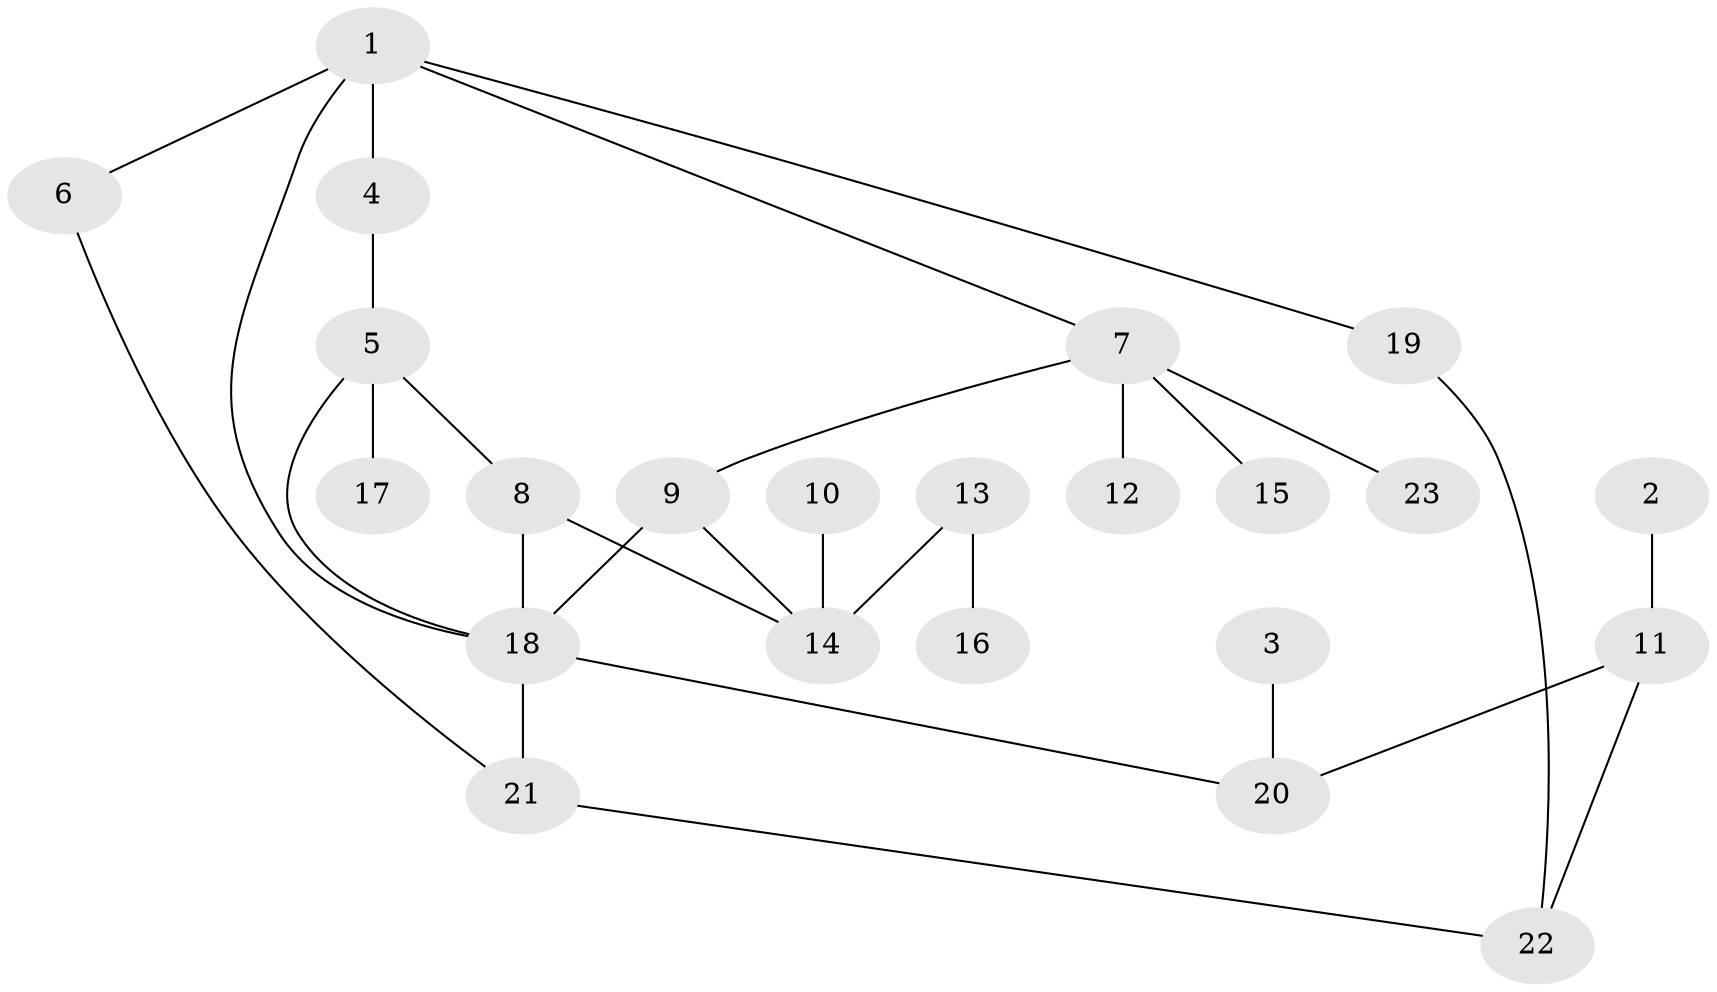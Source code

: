 // original degree distribution, {5: 0.06578947368421052, 4: 0.09210526315789473, 2: 0.2236842105263158, 3: 0.14473684210526316, 6: 0.02631578947368421, 1: 0.4473684210526316}
// Generated by graph-tools (version 1.1) at 2025/36/03/04/25 23:36:10]
// undirected, 23 vertices, 29 edges
graph export_dot {
  node [color=gray90,style=filled];
  1;
  2;
  3;
  4;
  5;
  6;
  7;
  8;
  9;
  10;
  11;
  12;
  13;
  14;
  15;
  16;
  17;
  18;
  19;
  20;
  21;
  22;
  23;
  1 -- 4 [weight=1.0];
  1 -- 6 [weight=1.0];
  1 -- 7 [weight=1.0];
  1 -- 18 [weight=1.0];
  1 -- 19 [weight=1.0];
  2 -- 11 [weight=1.0];
  3 -- 20 [weight=1.0];
  4 -- 5 [weight=1.0];
  5 -- 8 [weight=1.0];
  5 -- 17 [weight=1.0];
  5 -- 18 [weight=1.0];
  6 -- 21 [weight=1.0];
  7 -- 9 [weight=1.0];
  7 -- 12 [weight=1.0];
  7 -- 15 [weight=1.0];
  7 -- 23 [weight=1.0];
  8 -- 14 [weight=1.0];
  8 -- 18 [weight=1.0];
  9 -- 14 [weight=1.0];
  9 -- 18 [weight=1.0];
  10 -- 14 [weight=1.0];
  11 -- 20 [weight=1.0];
  11 -- 22 [weight=1.0];
  13 -- 14 [weight=2.0];
  13 -- 16 [weight=1.0];
  18 -- 20 [weight=1.0];
  18 -- 21 [weight=1.0];
  19 -- 22 [weight=1.0];
  21 -- 22 [weight=1.0];
}
